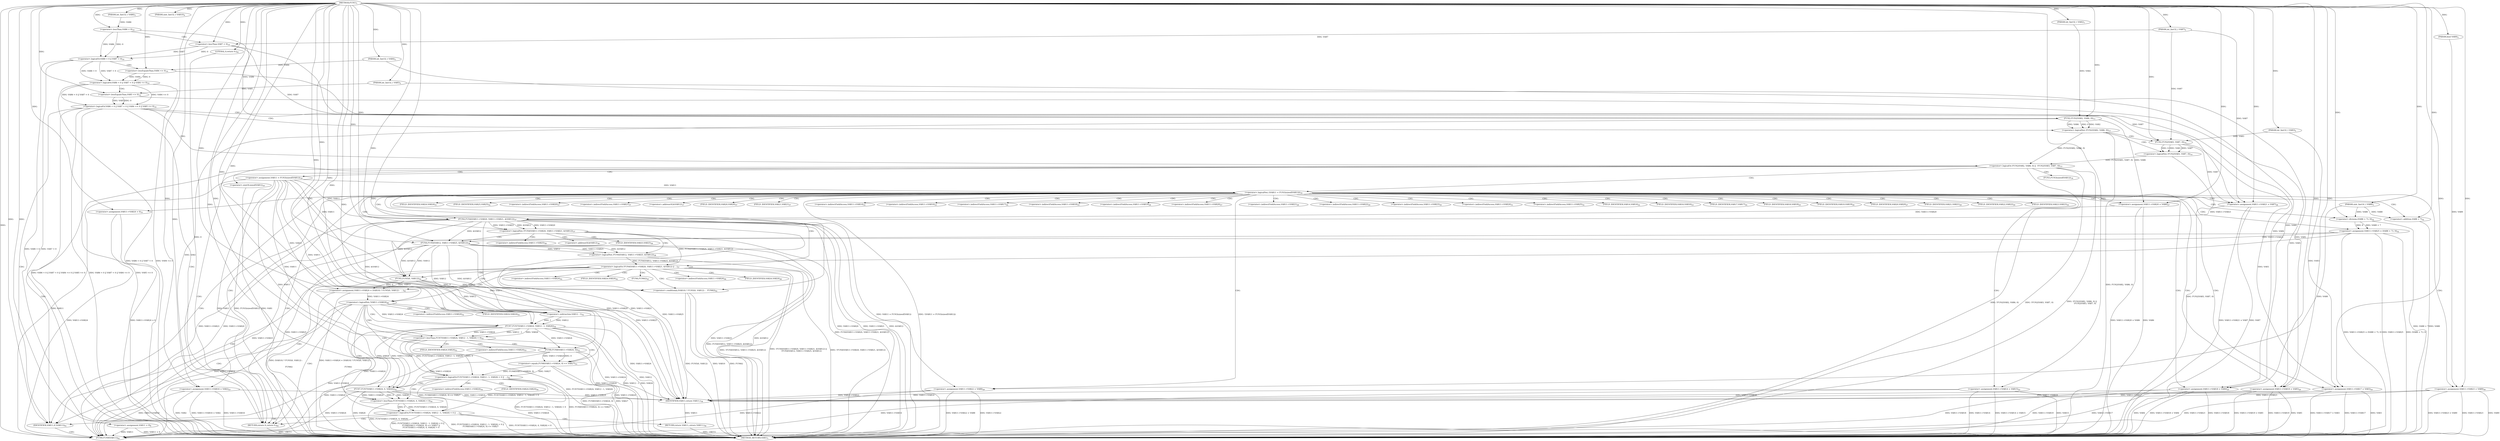digraph "FUN1" {  
"8" [label = <(METHOD,FUN1)<SUB>1</SUB>> ]
"203" [label = <(METHOD_RETURN,VAR1)<SUB>1</SUB>> ]
"9" [label = <(PARAM,int_fast32_t VAR2)<SUB>1</SUB>> ]
"10" [label = <(PARAM,int_fast32_t VAR3)<SUB>2</SUB>> ]
"11" [label = <(PARAM,int_fast32_t VAR4)<SUB>2</SUB>> ]
"12" [label = <(PARAM,int_fast32_t VAR5)<SUB>2</SUB>> ]
"13" [label = <(PARAM,int_fast32_t VAR6)<SUB>3</SUB>> ]
"14" [label = <(PARAM,int_fast32_t VAR7)<SUB>3</SUB>> ]
"15" [label = <(PARAM,uint_fast16_t VAR8)<SUB>3</SUB>> ]
"16" [label = <(PARAM,bool VAR9)<SUB>3</SUB>> ]
"17" [label = <(PARAM,uint_fast32_t VAR10)<SUB>4</SUB>> ]
"21" [label = <(&lt;operator&gt;.assignment,VAR11 = 0)<SUB>9</SUB>> ]
"65" [label = <(&lt;operator&gt;.assignment,VAR11-&gt;VAR14 = VAR15)<SUB>22</SUB>> ]
"70" [label = <(&lt;operator&gt;.assignment,VAR11-&gt;VAR16 = VAR2)<SUB>23</SUB>> ]
"75" [label = <(&lt;operator&gt;.assignment,VAR11-&gt;VAR17 = VAR3)<SUB>24</SUB>> ]
"80" [label = <(&lt;operator&gt;.assignment,VAR11-&gt;VAR18 = VAR4)<SUB>25</SUB>> ]
"85" [label = <(&lt;operator&gt;.assignment,VAR11-&gt;VAR19 = VAR5)<SUB>26</SUB>> ]
"90" [label = <(&lt;operator&gt;.assignment,VAR11-&gt;VAR20 = VAR6)<SUB>27</SUB>> ]
"95" [label = <(&lt;operator&gt;.assignment,VAR11-&gt;VAR21 = VAR7)<SUB>28</SUB>> ]
"100" [label = <(&lt;operator&gt;.assignment,VAR11-&gt;VAR22 = VAR8)<SUB>29</SUB>> ]
"105" [label = <(&lt;operator&gt;.assignment,VAR11-&gt;VAR23 = VAR9)<SUB>30</SUB>> ]
"110" [label = <(&lt;operator&gt;.assignment,VAR11-&gt;VAR24 = 0)<SUB>31</SUB>> ]
"115" [label = <(&lt;operator&gt;.assignment,VAR11-&gt;VAR25 = (VAR8 + 7) / 8)<SUB>32</SUB>> ]
"146" [label = <(&lt;operator&gt;.assignment,VAR11-&gt;VAR24 = (VAR10) ? FUN5(0, VAR12) :


 	 ...)<SUB>42</SUB>> ]
"193" [label = <(RETURN,return VAR11;,return VAR11;)<SUB>58</SUB>> ]
"201" [label = <(RETURN,return 0;,return 0;)<SUB>64</SUB>> ]
"25" [label = <(&lt;operator&gt;.logicalOr,VAR6 &lt; 0 || VAR7 &lt; 0 || VAR4 &lt;= 0 || VAR5 &lt;= 0)<SUB>10</SUB>> ]
"43" [label = <(&lt;operator&gt;.logicalOr,!FUN2(VAR2, VAR6, 0) ||
	  !FUN2(VAR3, VAR7, 0))<SUB>13</SUB>> ]
"57" [label = <(&lt;operator&gt;.logicalNot,!(VAR11 = FUN3(sizeof(VAR1))))<SUB>18</SUB>> ]
"125" [label = <(&lt;operator&gt;.logicalOr,!FUN4(VAR11-&gt;VAR20, VAR11-&gt;VAR21, &amp;VAR12) ||
 	...)<SUB>37</SUB>> ]
"157" [label = <(&lt;operator&gt;.logicalNot,!VAR11-&gt;VAR24)<SUB>46</SUB>> ]
"164" [label = <(&lt;operator&gt;.logicalOr,FUN7(VAR11-&gt;VAR24, VAR12 - 1, VAR26) &lt; 0 ||
	  ...)<SUB>52</SUB>> ]
"194" [label = <(IDENTIFIER,VAR11,return VAR11;)<SUB>58</SUB>> ]
"197" [label = <(IDENTIFIER,VAR11,if (VAR11))<SUB>61</SUB>> ]
"202" [label = <(LITERAL,0,return 0;)<SUB>64</SUB>> ]
"119" [label = <(&lt;operator&gt;.division,(VAR8 + 7) / 8)<SUB>32</SUB>> ]
"150" [label = <(&lt;operator&gt;.conditional,(VAR10) ? FUN5(0, VAR12) :


 	  FUN6())<SUB>42</SUB>> ]
"199" [label = <(FUN9,FUN9(VAR11))<SUB>62</SUB>> ]
"26" [label = <(&lt;operator&gt;.logicalOr,VAR6 &lt; 0 || VAR7 &lt; 0 || VAR4 &lt;= 0)<SUB>10</SUB>> ]
"37" [label = <(&lt;operator&gt;.lessEqualsThan,VAR5 &lt;= 0)<SUB>10</SUB>> ]
"44" [label = <(&lt;operator&gt;.logicalNot,!FUN2(VAR2, VAR6, 0))<SUB>13</SUB>> ]
"49" [label = <(&lt;operator&gt;.logicalNot,!FUN2(VAR3, VAR7, 0))<SUB>14</SUB>> ]
"58" [label = <(&lt;operator&gt;.assignment,VAR11 = FUN3(sizeof(VAR1)))<SUB>18</SUB>> ]
"120" [label = <(&lt;operator&gt;.addition,VAR8 + 7)<SUB>32</SUB>> ]
"126" [label = <(&lt;operator&gt;.logicalNot,!FUN4(VAR11-&gt;VAR20, VAR11-&gt;VAR21, &amp;VAR12))<SUB>37</SUB>> ]
"136" [label = <(&lt;operator&gt;.logicalNot,!FUN4(VAR12, VAR11-&gt;VAR25, &amp;VAR12))<SUB>38</SUB>> ]
"152" [label = <(FUN5,FUN5(0, VAR12))<SUB>42</SUB>> ]
"165" [label = <(&lt;operator&gt;.logicalOr,FUN7(VAR11-&gt;VAR24, VAR12 - 1, VAR26) &lt; 0 ||
	  ...)<SUB>52</SUB>> ]
"183" [label = <(&lt;operator&gt;.lessThan,FUN7(VAR11-&gt;VAR24, 0, VAR26) &lt; 0)<SUB>54</SUB>> ]
"27" [label = <(&lt;operator&gt;.logicalOr,VAR6 &lt; 0 || VAR7 &lt; 0)<SUB>10</SUB>> ]
"34" [label = <(&lt;operator&gt;.lessEqualsThan,VAR4 &lt;= 0)<SUB>10</SUB>> ]
"45" [label = <(FUN2,FUN2(VAR2, VAR6, 0))<SUB>13</SUB>> ]
"50" [label = <(FUN2,FUN2(VAR3, VAR7, 0))<SUB>14</SUB>> ]
"127" [label = <(FUN4,FUN4(VAR11-&gt;VAR20, VAR11-&gt;VAR21, &amp;VAR12))<SUB>37</SUB>> ]
"137" [label = <(FUN4,FUN4(VAR12, VAR11-&gt;VAR25, &amp;VAR12))<SUB>38</SUB>> ]
"166" [label = <(&lt;operator&gt;.lessThan,FUN7(VAR11-&gt;VAR24, VAR12 - 1, VAR26) &lt; 0)<SUB>52</SUB>> ]
"176" [label = <(&lt;operator&gt;.equals,FUN8(VAR11-&gt;VAR24, 0) == VAR27)<SUB>53</SUB>> ]
"184" [label = <(FUN7,FUN7(VAR11-&gt;VAR24, 0, VAR26))<SUB>54</SUB>> ]
"28" [label = <(&lt;operator&gt;.lessThan,VAR6 &lt; 0)<SUB>10</SUB>> ]
"31" [label = <(&lt;operator&gt;.lessThan,VAR7 &lt; 0)<SUB>10</SUB>> ]
"61" [label = <(&lt;operator&gt;.sizeOf,sizeof(VAR1))<SUB>18</SUB>> ]
"167" [label = <(FUN7,FUN7(VAR11-&gt;VAR24, VAR12 - 1, VAR26))<SUB>52</SUB>> ]
"177" [label = <(FUN8,FUN8(VAR11-&gt;VAR24, 0))<SUB>53</SUB>> ]
"171" [label = <(&lt;operator&gt;.subtraction,VAR12 - 1)<SUB>52</SUB>> ]
"66" [label = <(&lt;operator&gt;.indirectFieldAccess,VAR11-&gt;VAR14)<SUB>22</SUB>> ]
"71" [label = <(&lt;operator&gt;.indirectFieldAccess,VAR11-&gt;VAR16)<SUB>23</SUB>> ]
"76" [label = <(&lt;operator&gt;.indirectFieldAccess,VAR11-&gt;VAR17)<SUB>24</SUB>> ]
"81" [label = <(&lt;operator&gt;.indirectFieldAccess,VAR11-&gt;VAR18)<SUB>25</SUB>> ]
"86" [label = <(&lt;operator&gt;.indirectFieldAccess,VAR11-&gt;VAR19)<SUB>26</SUB>> ]
"91" [label = <(&lt;operator&gt;.indirectFieldAccess,VAR11-&gt;VAR20)<SUB>27</SUB>> ]
"96" [label = <(&lt;operator&gt;.indirectFieldAccess,VAR11-&gt;VAR21)<SUB>28</SUB>> ]
"101" [label = <(&lt;operator&gt;.indirectFieldAccess,VAR11-&gt;VAR22)<SUB>29</SUB>> ]
"106" [label = <(&lt;operator&gt;.indirectFieldAccess,VAR11-&gt;VAR23)<SUB>30</SUB>> ]
"111" [label = <(&lt;operator&gt;.indirectFieldAccess,VAR11-&gt;VAR24)<SUB>31</SUB>> ]
"116" [label = <(&lt;operator&gt;.indirectFieldAccess,VAR11-&gt;VAR25)<SUB>32</SUB>> ]
"147" [label = <(&lt;operator&gt;.indirectFieldAccess,VAR11-&gt;VAR24)<SUB>42</SUB>> ]
"68" [label = <(FIELD_IDENTIFIER,VAR14,VAR14)<SUB>22</SUB>> ]
"73" [label = <(FIELD_IDENTIFIER,VAR16,VAR16)<SUB>23</SUB>> ]
"78" [label = <(FIELD_IDENTIFIER,VAR17,VAR17)<SUB>24</SUB>> ]
"83" [label = <(FIELD_IDENTIFIER,VAR18,VAR18)<SUB>25</SUB>> ]
"88" [label = <(FIELD_IDENTIFIER,VAR19,VAR19)<SUB>26</SUB>> ]
"93" [label = <(FIELD_IDENTIFIER,VAR20,VAR20)<SUB>27</SUB>> ]
"98" [label = <(FIELD_IDENTIFIER,VAR21,VAR21)<SUB>28</SUB>> ]
"103" [label = <(FIELD_IDENTIFIER,VAR22,VAR22)<SUB>29</SUB>> ]
"108" [label = <(FIELD_IDENTIFIER,VAR23,VAR23)<SUB>30</SUB>> ]
"113" [label = <(FIELD_IDENTIFIER,VAR24,VAR24)<SUB>31</SUB>> ]
"118" [label = <(FIELD_IDENTIFIER,VAR25,VAR25)<SUB>32</SUB>> ]
"149" [label = <(FIELD_IDENTIFIER,VAR24,VAR24)<SUB>42</SUB>> ]
"155" [label = <(FUN6,FUN6())<SUB>45</SUB>> ]
"158" [label = <(&lt;operator&gt;.indirectFieldAccess,VAR11-&gt;VAR24)<SUB>46</SUB>> ]
"60" [label = <(FUN3,FUN3(sizeof(VAR1)))<SUB>18</SUB>> ]
"160" [label = <(FIELD_IDENTIFIER,VAR24,VAR24)<SUB>46</SUB>> ]
"128" [label = <(&lt;operator&gt;.indirectFieldAccess,VAR11-&gt;VAR20)<SUB>37</SUB>> ]
"131" [label = <(&lt;operator&gt;.indirectFieldAccess,VAR11-&gt;VAR21)<SUB>37</SUB>> ]
"134" [label = <(&lt;operator&gt;.addressOf,&amp;VAR12)<SUB>37</SUB>> ]
"139" [label = <(&lt;operator&gt;.indirectFieldAccess,VAR11-&gt;VAR25)<SUB>38</SUB>> ]
"142" [label = <(&lt;operator&gt;.addressOf,&amp;VAR12)<SUB>38</SUB>> ]
"185" [label = <(&lt;operator&gt;.indirectFieldAccess,VAR11-&gt;VAR24)<SUB>54</SUB>> ]
"130" [label = <(FIELD_IDENTIFIER,VAR20,VAR20)<SUB>37</SUB>> ]
"133" [label = <(FIELD_IDENTIFIER,VAR21,VAR21)<SUB>37</SUB>> ]
"141" [label = <(FIELD_IDENTIFIER,VAR25,VAR25)<SUB>38</SUB>> ]
"168" [label = <(&lt;operator&gt;.indirectFieldAccess,VAR11-&gt;VAR24)<SUB>52</SUB>> ]
"178" [label = <(&lt;operator&gt;.indirectFieldAccess,VAR11-&gt;VAR24)<SUB>53</SUB>> ]
"187" [label = <(FIELD_IDENTIFIER,VAR24,VAR24)<SUB>54</SUB>> ]
"170" [label = <(FIELD_IDENTIFIER,VAR24,VAR24)<SUB>52</SUB>> ]
"180" [label = <(FIELD_IDENTIFIER,VAR24,VAR24)<SUB>53</SUB>> ]
  "193" -> "203"  [ label = "DDG: &lt;RET&gt;"] 
  "201" -> "203"  [ label = "DDG: &lt;RET&gt;"] 
  "21" -> "203"  [ label = "DDG: VAR11 = 0"] 
  "27" -> "203"  [ label = "DDG: VAR6 &lt; 0"] 
  "27" -> "203"  [ label = "DDG: VAR7 &lt; 0"] 
  "26" -> "203"  [ label = "DDG: VAR6 &lt; 0 || VAR7 &lt; 0"] 
  "26" -> "203"  [ label = "DDG: VAR4 &lt;= 0"] 
  "25" -> "203"  [ label = "DDG: VAR6 &lt; 0 || VAR7 &lt; 0 || VAR4 &lt;= 0"] 
  "25" -> "203"  [ label = "DDG: VAR5 &lt;= 0"] 
  "25" -> "203"  [ label = "DDG: VAR6 &lt; 0 || VAR7 &lt; 0 || VAR4 &lt;= 0 || VAR5 &lt;= 0"] 
  "44" -> "203"  [ label = "DDG: FUN2(VAR2, VAR6, 0)"] 
  "43" -> "203"  [ label = "DDG: !FUN2(VAR2, VAR6, 0)"] 
  "49" -> "203"  [ label = "DDG: FUN2(VAR3, VAR7, 0)"] 
  "43" -> "203"  [ label = "DDG: !FUN2(VAR3, VAR7, 0)"] 
  "43" -> "203"  [ label = "DDG: !FUN2(VAR2, VAR6, 0) ||
	  !FUN2(VAR3, VAR7, 0)"] 
  "58" -> "203"  [ label = "DDG: VAR11"] 
  "58" -> "203"  [ label = "DDG: FUN3(sizeof(VAR1))"] 
  "57" -> "203"  [ label = "DDG: VAR11 = FUN3(sizeof(VAR1))"] 
  "57" -> "203"  [ label = "DDG: !(VAR11 = FUN3(sizeof(VAR1)))"] 
  "65" -> "203"  [ label = "DDG: VAR11-&gt;VAR14"] 
  "65" -> "203"  [ label = "DDG: VAR11-&gt;VAR14 = VAR15"] 
  "70" -> "203"  [ label = "DDG: VAR11-&gt;VAR16"] 
  "70" -> "203"  [ label = "DDG: VAR2"] 
  "70" -> "203"  [ label = "DDG: VAR11-&gt;VAR16 = VAR2"] 
  "75" -> "203"  [ label = "DDG: VAR11-&gt;VAR17"] 
  "75" -> "203"  [ label = "DDG: VAR3"] 
  "75" -> "203"  [ label = "DDG: VAR11-&gt;VAR17 = VAR3"] 
  "80" -> "203"  [ label = "DDG: VAR11-&gt;VAR18"] 
  "80" -> "203"  [ label = "DDG: VAR4"] 
  "80" -> "203"  [ label = "DDG: VAR11-&gt;VAR18 = VAR4"] 
  "85" -> "203"  [ label = "DDG: VAR11-&gt;VAR19"] 
  "85" -> "203"  [ label = "DDG: VAR5"] 
  "85" -> "203"  [ label = "DDG: VAR11-&gt;VAR19 = VAR5"] 
  "90" -> "203"  [ label = "DDG: VAR6"] 
  "90" -> "203"  [ label = "DDG: VAR11-&gt;VAR20 = VAR6"] 
  "95" -> "203"  [ label = "DDG: VAR7"] 
  "95" -> "203"  [ label = "DDG: VAR11-&gt;VAR21 = VAR7"] 
  "100" -> "203"  [ label = "DDG: VAR11-&gt;VAR22"] 
  "100" -> "203"  [ label = "DDG: VAR11-&gt;VAR22 = VAR8"] 
  "105" -> "203"  [ label = "DDG: VAR11-&gt;VAR23"] 
  "105" -> "203"  [ label = "DDG: VAR9"] 
  "105" -> "203"  [ label = "DDG: VAR11-&gt;VAR23 = VAR9"] 
  "110" -> "203"  [ label = "DDG: VAR11-&gt;VAR24 = 0"] 
  "115" -> "203"  [ label = "DDG: VAR11-&gt;VAR25"] 
  "120" -> "203"  [ label = "DDG: VAR8"] 
  "119" -> "203"  [ label = "DDG: VAR8 + 7"] 
  "115" -> "203"  [ label = "DDG: (VAR8 + 7) / 8"] 
  "115" -> "203"  [ label = "DDG: VAR11-&gt;VAR25 = (VAR8 + 7) / 8"] 
  "127" -> "203"  [ label = "DDG: VAR11-&gt;VAR20"] 
  "127" -> "203"  [ label = "DDG: VAR11-&gt;VAR21"] 
  "127" -> "203"  [ label = "DDG: &amp;VAR12"] 
  "126" -> "203"  [ label = "DDG: FUN4(VAR11-&gt;VAR20, VAR11-&gt;VAR21, &amp;VAR12)"] 
  "125" -> "203"  [ label = "DDG: !FUN4(VAR11-&gt;VAR20, VAR11-&gt;VAR21, &amp;VAR12)"] 
  "137" -> "203"  [ label = "DDG: VAR11-&gt;VAR25"] 
  "137" -> "203"  [ label = "DDG: &amp;VAR12"] 
  "136" -> "203"  [ label = "DDG: FUN4(VAR12, VAR11-&gt;VAR25, &amp;VAR12)"] 
  "125" -> "203"  [ label = "DDG: !FUN4(VAR12, VAR11-&gt;VAR25, &amp;VAR12)"] 
  "125" -> "203"  [ label = "DDG: !FUN4(VAR11-&gt;VAR20, VAR11-&gt;VAR21, &amp;VAR12) ||
 	  !FUN4(VAR12, VAR11-&gt;VAR25, &amp;VAR12)"] 
  "150" -> "203"  [ label = "DDG: VAR10"] 
  "150" -> "203"  [ label = "DDG: FUN6()"] 
  "150" -> "203"  [ label = "DDG: FUN5(0, VAR12)"] 
  "146" -> "203"  [ label = "DDG: (VAR10) ? FUN5(0, VAR12) :


 	  FUN6()"] 
  "146" -> "203"  [ label = "DDG: VAR11-&gt;VAR24 = (VAR10) ? FUN5(0, VAR12) :


 	  FUN6()"] 
  "157" -> "203"  [ label = "DDG: !VAR11-&gt;VAR24"] 
  "167" -> "203"  [ label = "DDG: VAR11-&gt;VAR24"] 
  "171" -> "203"  [ label = "DDG: VAR12"] 
  "167" -> "203"  [ label = "DDG: VAR12 - 1"] 
  "167" -> "203"  [ label = "DDG: VAR26"] 
  "166" -> "203"  [ label = "DDG: FUN7(VAR11-&gt;VAR24, VAR12 - 1, VAR26)"] 
  "165" -> "203"  [ label = "DDG: FUN7(VAR11-&gt;VAR24, VAR12 - 1, VAR26) &lt; 0"] 
  "177" -> "203"  [ label = "DDG: VAR11-&gt;VAR24"] 
  "176" -> "203"  [ label = "DDG: FUN8(VAR11-&gt;VAR24, 0)"] 
  "165" -> "203"  [ label = "DDG: FUN8(VAR11-&gt;VAR24, 0) == VAR27"] 
  "164" -> "203"  [ label = "DDG: FUN7(VAR11-&gt;VAR24, VAR12 - 1, VAR26) &lt; 0 ||
	  FUN8(VAR11-&gt;VAR24, 0) == VAR27"] 
  "184" -> "203"  [ label = "DDG: VAR11-&gt;VAR24"] 
  "184" -> "203"  [ label = "DDG: VAR26"] 
  "183" -> "203"  [ label = "DDG: FUN7(VAR11-&gt;VAR24, 0, VAR26)"] 
  "164" -> "203"  [ label = "DDG: FUN7(VAR11-&gt;VAR24, 0, VAR26) &lt; 0"] 
  "164" -> "203"  [ label = "DDG: FUN7(VAR11-&gt;VAR24, VAR12 - 1, VAR26) &lt; 0 ||
	  FUN8(VAR11-&gt;VAR24, 0) == VAR27 ||
	  FUN7(VAR11-&gt;VAR24, 0, VAR26) &lt; 0"] 
  "65" -> "203"  [ label = "DDG: VAR15"] 
  "176" -> "203"  [ label = "DDG: VAR27"] 
  "61" -> "203"  [ label = "DDG: VAR1"] 
  "8" -> "9"  [ label = "DDG: "] 
  "8" -> "10"  [ label = "DDG: "] 
  "8" -> "11"  [ label = "DDG: "] 
  "8" -> "12"  [ label = "DDG: "] 
  "8" -> "13"  [ label = "DDG: "] 
  "8" -> "14"  [ label = "DDG: "] 
  "8" -> "15"  [ label = "DDG: "] 
  "8" -> "16"  [ label = "DDG: "] 
  "8" -> "17"  [ label = "DDG: "] 
  "8" -> "21"  [ label = "DDG: "] 
  "8" -> "65"  [ label = "DDG: "] 
  "45" -> "70"  [ label = "DDG: VAR2"] 
  "8" -> "70"  [ label = "DDG: "] 
  "10" -> "75"  [ label = "DDG: VAR3"] 
  "50" -> "75"  [ label = "DDG: VAR3"] 
  "8" -> "75"  [ label = "DDG: "] 
  "11" -> "80"  [ label = "DDG: VAR4"] 
  "34" -> "80"  [ label = "DDG: VAR4"] 
  "8" -> "80"  [ label = "DDG: "] 
  "12" -> "85"  [ label = "DDG: VAR5"] 
  "37" -> "85"  [ label = "DDG: VAR5"] 
  "8" -> "85"  [ label = "DDG: "] 
  "45" -> "90"  [ label = "DDG: VAR6"] 
  "8" -> "90"  [ label = "DDG: "] 
  "14" -> "95"  [ label = "DDG: VAR7"] 
  "31" -> "95"  [ label = "DDG: VAR7"] 
  "50" -> "95"  [ label = "DDG: VAR7"] 
  "8" -> "95"  [ label = "DDG: "] 
  "15" -> "100"  [ label = "DDG: VAR8"] 
  "8" -> "100"  [ label = "DDG: "] 
  "16" -> "105"  [ label = "DDG: VAR9"] 
  "8" -> "105"  [ label = "DDG: "] 
  "8" -> "110"  [ label = "DDG: "] 
  "119" -> "115"  [ label = "DDG: VAR8 + 7"] 
  "119" -> "115"  [ label = "DDG: 8"] 
  "152" -> "146"  [ label = "DDG: 0"] 
  "152" -> "146"  [ label = "DDG: VAR12"] 
  "8" -> "146"  [ label = "DDG: "] 
  "194" -> "193"  [ label = "DDG: VAR11"] 
  "202" -> "201"  [ label = "DDG: 0"] 
  "8" -> "201"  [ label = "DDG: "] 
  "75" -> "194"  [ label = "DDG: VAR11-&gt;VAR17"] 
  "137" -> "194"  [ label = "DDG: VAR11-&gt;VAR25"] 
  "58" -> "194"  [ label = "DDG: VAR11"] 
  "65" -> "194"  [ label = "DDG: VAR11-&gt;VAR14"] 
  "70" -> "194"  [ label = "DDG: VAR11-&gt;VAR16"] 
  "115" -> "194"  [ label = "DDG: VAR11-&gt;VAR25"] 
  "127" -> "194"  [ label = "DDG: VAR11-&gt;VAR20"] 
  "80" -> "194"  [ label = "DDG: VAR11-&gt;VAR18"] 
  "127" -> "194"  [ label = "DDG: VAR11-&gt;VAR21"] 
  "100" -> "194"  [ label = "DDG: VAR11-&gt;VAR22"] 
  "177" -> "194"  [ label = "DDG: VAR11-&gt;VAR24"] 
  "184" -> "194"  [ label = "DDG: VAR11-&gt;VAR24"] 
  "105" -> "194"  [ label = "DDG: VAR11-&gt;VAR23"] 
  "85" -> "194"  [ label = "DDG: VAR11-&gt;VAR19"] 
  "167" -> "194"  [ label = "DDG: VAR11-&gt;VAR24"] 
  "8" -> "194"  [ label = "DDG: "] 
  "8" -> "197"  [ label = "DDG: "] 
  "8" -> "202"  [ label = "DDG: "] 
  "26" -> "25"  [ label = "DDG: VAR6 &lt; 0 || VAR7 &lt; 0"] 
  "26" -> "25"  [ label = "DDG: VAR4 &lt;= 0"] 
  "37" -> "25"  [ label = "DDG: VAR5"] 
  "37" -> "25"  [ label = "DDG: 0"] 
  "44" -> "43"  [ label = "DDG: FUN2(VAR2, VAR6, 0)"] 
  "49" -> "43"  [ label = "DDG: FUN2(VAR3, VAR7, 0)"] 
  "58" -> "57"  [ label = "DDG: VAR11"] 
  "8" -> "119"  [ label = "DDG: "] 
  "15" -> "119"  [ label = "DDG: VAR8"] 
  "126" -> "125"  [ label = "DDG: FUN4(VAR11-&gt;VAR20, VAR11-&gt;VAR21, &amp;VAR12)"] 
  "136" -> "125"  [ label = "DDG: FUN4(VAR12, VAR11-&gt;VAR25, &amp;VAR12)"] 
  "152" -> "150"  [ label = "DDG: 0"] 
  "152" -> "150"  [ label = "DDG: VAR12"] 
  "8" -> "150"  [ label = "DDG: "] 
  "58" -> "157"  [ label = "DDG: VAR11"] 
  "146" -> "157"  [ label = "DDG: VAR11-&gt;VAR24"] 
  "165" -> "164"  [ label = "DDG: FUN7(VAR11-&gt;VAR24, VAR12 - 1, VAR26) &lt; 0"] 
  "165" -> "164"  [ label = "DDG: FUN8(VAR11-&gt;VAR24, 0) == VAR27"] 
  "183" -> "164"  [ label = "DDG: FUN7(VAR11-&gt;VAR24, 0, VAR26)"] 
  "183" -> "164"  [ label = "DDG: 0"] 
  "27" -> "26"  [ label = "DDG: VAR6 &lt; 0"] 
  "27" -> "26"  [ label = "DDG: VAR7 &lt; 0"] 
  "34" -> "26"  [ label = "DDG: VAR4"] 
  "34" -> "26"  [ label = "DDG: 0"] 
  "12" -> "37"  [ label = "DDG: VAR5"] 
  "8" -> "37"  [ label = "DDG: "] 
  "45" -> "44"  [ label = "DDG: VAR2"] 
  "45" -> "44"  [ label = "DDG: VAR6"] 
  "45" -> "44"  [ label = "DDG: 0"] 
  "50" -> "49"  [ label = "DDG: VAR3"] 
  "50" -> "49"  [ label = "DDG: VAR7"] 
  "50" -> "49"  [ label = "DDG: 0"] 
  "8" -> "120"  [ label = "DDG: "] 
  "15" -> "120"  [ label = "DDG: VAR8"] 
  "127" -> "126"  [ label = "DDG: VAR11-&gt;VAR20"] 
  "127" -> "126"  [ label = "DDG: VAR11-&gt;VAR21"] 
  "127" -> "126"  [ label = "DDG: &amp;VAR12"] 
  "137" -> "136"  [ label = "DDG: VAR12"] 
  "137" -> "136"  [ label = "DDG: VAR11-&gt;VAR25"] 
  "137" -> "136"  [ label = "DDG: &amp;VAR12"] 
  "8" -> "152"  [ label = "DDG: "] 
  "127" -> "152"  [ label = "DDG: &amp;VAR12"] 
  "137" -> "152"  [ label = "DDG: VAR12"] 
  "137" -> "152"  [ label = "DDG: &amp;VAR12"] 
  "166" -> "165"  [ label = "DDG: FUN7(VAR11-&gt;VAR24, VAR12 - 1, VAR26)"] 
  "166" -> "165"  [ label = "DDG: 0"] 
  "176" -> "165"  [ label = "DDG: FUN8(VAR11-&gt;VAR24, 0)"] 
  "176" -> "165"  [ label = "DDG: VAR27"] 
  "184" -> "183"  [ label = "DDG: VAR11-&gt;VAR24"] 
  "184" -> "183"  [ label = "DDG: 0"] 
  "184" -> "183"  [ label = "DDG: VAR26"] 
  "8" -> "183"  [ label = "DDG: "] 
  "21" -> "199"  [ label = "DDG: VAR11"] 
  "58" -> "199"  [ label = "DDG: VAR11"] 
  "65" -> "199"  [ label = "DDG: VAR11-&gt;VAR14"] 
  "70" -> "199"  [ label = "DDG: VAR11-&gt;VAR16"] 
  "75" -> "199"  [ label = "DDG: VAR11-&gt;VAR17"] 
  "80" -> "199"  [ label = "DDG: VAR11-&gt;VAR18"] 
  "85" -> "199"  [ label = "DDG: VAR11-&gt;VAR19"] 
  "100" -> "199"  [ label = "DDG: VAR11-&gt;VAR22"] 
  "105" -> "199"  [ label = "DDG: VAR11-&gt;VAR23"] 
  "110" -> "199"  [ label = "DDG: VAR11-&gt;VAR24"] 
  "115" -> "199"  [ label = "DDG: VAR11-&gt;VAR25"] 
  "127" -> "199"  [ label = "DDG: VAR11-&gt;VAR20"] 
  "127" -> "199"  [ label = "DDG: VAR11-&gt;VAR21"] 
  "137" -> "199"  [ label = "DDG: VAR11-&gt;VAR25"] 
  "157" -> "199"  [ label = "DDG: VAR11-&gt;VAR24"] 
  "167" -> "199"  [ label = "DDG: VAR11-&gt;VAR24"] 
  "177" -> "199"  [ label = "DDG: VAR11-&gt;VAR24"] 
  "184" -> "199"  [ label = "DDG: VAR11-&gt;VAR24"] 
  "8" -> "199"  [ label = "DDG: "] 
  "28" -> "27"  [ label = "DDG: VAR6"] 
  "28" -> "27"  [ label = "DDG: 0"] 
  "31" -> "27"  [ label = "DDG: VAR7"] 
  "31" -> "27"  [ label = "DDG: 0"] 
  "11" -> "34"  [ label = "DDG: VAR4"] 
  "8" -> "34"  [ label = "DDG: "] 
  "9" -> "45"  [ label = "DDG: VAR2"] 
  "8" -> "45"  [ label = "DDG: "] 
  "28" -> "45"  [ label = "DDG: VAR6"] 
  "10" -> "50"  [ label = "DDG: VAR3"] 
  "8" -> "50"  [ label = "DDG: "] 
  "14" -> "50"  [ label = "DDG: VAR7"] 
  "31" -> "50"  [ label = "DDG: VAR7"] 
  "58" -> "127"  [ label = "DDG: VAR11"] 
  "90" -> "127"  [ label = "DDG: VAR11-&gt;VAR20"] 
  "95" -> "127"  [ label = "DDG: VAR11-&gt;VAR21"] 
  "8" -> "127"  [ label = "DDG: "] 
  "127" -> "137"  [ label = "DDG: &amp;VAR12"] 
  "8" -> "137"  [ label = "DDG: "] 
  "58" -> "137"  [ label = "DDG: VAR11"] 
  "115" -> "137"  [ label = "DDG: VAR11-&gt;VAR25"] 
  "167" -> "166"  [ label = "DDG: VAR11-&gt;VAR24"] 
  "167" -> "166"  [ label = "DDG: VAR12 - 1"] 
  "167" -> "166"  [ label = "DDG: VAR26"] 
  "8" -> "166"  [ label = "DDG: "] 
  "177" -> "176"  [ label = "DDG: VAR11-&gt;VAR24"] 
  "177" -> "176"  [ label = "DDG: 0"] 
  "8" -> "176"  [ label = "DDG: "] 
  "58" -> "184"  [ label = "DDG: VAR11"] 
  "167" -> "184"  [ label = "DDG: VAR11-&gt;VAR24"] 
  "177" -> "184"  [ label = "DDG: VAR11-&gt;VAR24"] 
  "8" -> "184"  [ label = "DDG: "] 
  "167" -> "184"  [ label = "DDG: VAR26"] 
  "13" -> "28"  [ label = "DDG: VAR6"] 
  "8" -> "28"  [ label = "DDG: "] 
  "14" -> "31"  [ label = "DDG: VAR7"] 
  "8" -> "31"  [ label = "DDG: "] 
  "58" -> "167"  [ label = "DDG: VAR11"] 
  "157" -> "167"  [ label = "DDG: VAR11-&gt;VAR24"] 
  "171" -> "167"  [ label = "DDG: VAR12"] 
  "171" -> "167"  [ label = "DDG: 1"] 
  "8" -> "167"  [ label = "DDG: "] 
  "58" -> "177"  [ label = "DDG: VAR11"] 
  "167" -> "177"  [ label = "DDG: VAR11-&gt;VAR24"] 
  "8" -> "177"  [ label = "DDG: "] 
  "127" -> "171"  [ label = "DDG: &amp;VAR12"] 
  "137" -> "171"  [ label = "DDG: VAR12"] 
  "137" -> "171"  [ label = "DDG: &amp;VAR12"] 
  "152" -> "171"  [ label = "DDG: VAR12"] 
  "8" -> "171"  [ label = "DDG: "] 
  "25" -> "197"  [ label = "CDG: "] 
  "25" -> "44"  [ label = "CDG: "] 
  "25" -> "43"  [ label = "CDG: "] 
  "25" -> "201"  [ label = "CDG: "] 
  "25" -> "45"  [ label = "CDG: "] 
  "43" -> "60"  [ label = "CDG: "] 
  "43" -> "57"  [ label = "CDG: "] 
  "43" -> "197"  [ label = "CDG: "] 
  "43" -> "58"  [ label = "CDG: "] 
  "43" -> "61"  [ label = "CDG: "] 
  "43" -> "201"  [ label = "CDG: "] 
  "57" -> "115"  [ label = "CDG: "] 
  "57" -> "68"  [ label = "CDG: "] 
  "57" -> "73"  [ label = "CDG: "] 
  "57" -> "96"  [ label = "CDG: "] 
  "57" -> "98"  [ label = "CDG: "] 
  "57" -> "120"  [ label = "CDG: "] 
  "57" -> "113"  [ label = "CDG: "] 
  "57" -> "75"  [ label = "CDG: "] 
  "57" -> "128"  [ label = "CDG: "] 
  "57" -> "81"  [ label = "CDG: "] 
  "57" -> "131"  [ label = "CDG: "] 
  "57" -> "85"  [ label = "CDG: "] 
  "57" -> "103"  [ label = "CDG: "] 
  "57" -> "197"  [ label = "CDG: "] 
  "57" -> "119"  [ label = "CDG: "] 
  "57" -> "95"  [ label = "CDG: "] 
  "57" -> "76"  [ label = "CDG: "] 
  "57" -> "91"  [ label = "CDG: "] 
  "57" -> "134"  [ label = "CDG: "] 
  "57" -> "93"  [ label = "CDG: "] 
  "57" -> "101"  [ label = "CDG: "] 
  "57" -> "90"  [ label = "CDG: "] 
  "57" -> "80"  [ label = "CDG: "] 
  "57" -> "130"  [ label = "CDG: "] 
  "57" -> "118"  [ label = "CDG: "] 
  "57" -> "100"  [ label = "CDG: "] 
  "57" -> "88"  [ label = "CDG: "] 
  "57" -> "70"  [ label = "CDG: "] 
  "57" -> "127"  [ label = "CDG: "] 
  "57" -> "201"  [ label = "CDG: "] 
  "57" -> "108"  [ label = "CDG: "] 
  "57" -> "111"  [ label = "CDG: "] 
  "57" -> "86"  [ label = "CDG: "] 
  "57" -> "66"  [ label = "CDG: "] 
  "57" -> "116"  [ label = "CDG: "] 
  "57" -> "106"  [ label = "CDG: "] 
  "57" -> "65"  [ label = "CDG: "] 
  "57" -> "126"  [ label = "CDG: "] 
  "57" -> "83"  [ label = "CDG: "] 
  "57" -> "71"  [ label = "CDG: "] 
  "57" -> "105"  [ label = "CDG: "] 
  "57" -> "110"  [ label = "CDG: "] 
  "57" -> "125"  [ label = "CDG: "] 
  "57" -> "78"  [ label = "CDG: "] 
  "57" -> "133"  [ label = "CDG: "] 
  "125" -> "146"  [ label = "CDG: "] 
  "125" -> "149"  [ label = "CDG: "] 
  "125" -> "150"  [ label = "CDG: "] 
  "125" -> "197"  [ label = "CDG: "] 
  "125" -> "201"  [ label = "CDG: "] 
  "125" -> "158"  [ label = "CDG: "] 
  "125" -> "160"  [ label = "CDG: "] 
  "125" -> "157"  [ label = "CDG: "] 
  "125" -> "147"  [ label = "CDG: "] 
  "125" -> "152"  [ label = "CDG: "] 
  "125" -> "155"  [ label = "CDG: "] 
  "157" -> "167"  [ label = "CDG: "] 
  "157" -> "197"  [ label = "CDG: "] 
  "157" -> "168"  [ label = "CDG: "] 
  "157" -> "170"  [ label = "CDG: "] 
  "157" -> "164"  [ label = "CDG: "] 
  "157" -> "201"  [ label = "CDG: "] 
  "157" -> "171"  [ label = "CDG: "] 
  "157" -> "166"  [ label = "CDG: "] 
  "157" -> "165"  [ label = "CDG: "] 
  "164" -> "197"  [ label = "CDG: "] 
  "164" -> "201"  [ label = "CDG: "] 
  "164" -> "193"  [ label = "CDG: "] 
  "197" -> "199"  [ label = "CDG: "] 
  "26" -> "37"  [ label = "CDG: "] 
  "44" -> "50"  [ label = "CDG: "] 
  "44" -> "49"  [ label = "CDG: "] 
  "126" -> "136"  [ label = "CDG: "] 
  "126" -> "137"  [ label = "CDG: "] 
  "126" -> "139"  [ label = "CDG: "] 
  "126" -> "141"  [ label = "CDG: "] 
  "126" -> "142"  [ label = "CDG: "] 
  "165" -> "185"  [ label = "CDG: "] 
  "165" -> "187"  [ label = "CDG: "] 
  "165" -> "184"  [ label = "CDG: "] 
  "165" -> "183"  [ label = "CDG: "] 
  "27" -> "34"  [ label = "CDG: "] 
  "166" -> "178"  [ label = "CDG: "] 
  "166" -> "180"  [ label = "CDG: "] 
  "166" -> "176"  [ label = "CDG: "] 
  "166" -> "177"  [ label = "CDG: "] 
  "28" -> "31"  [ label = "CDG: "] 
}
